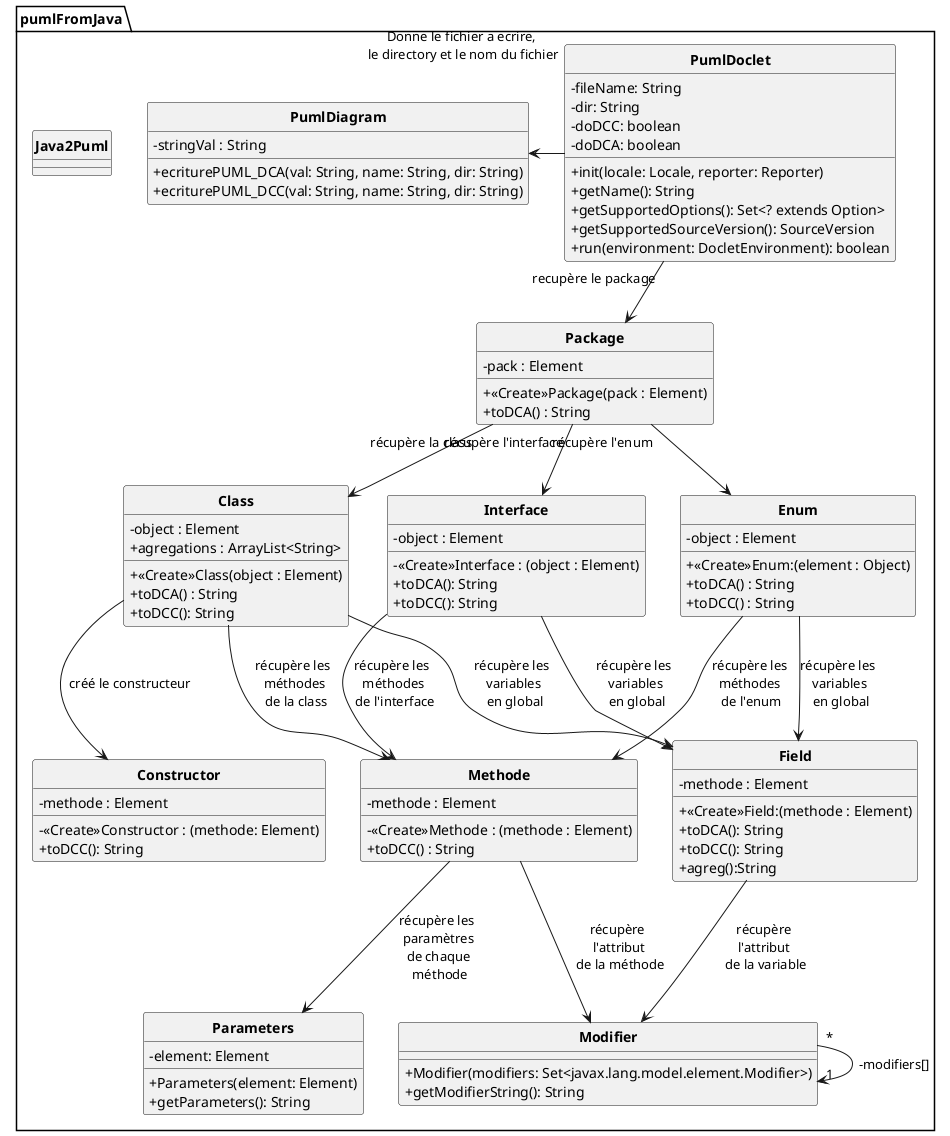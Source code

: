 @startuml
'https://plantuml.com/sequence-diagram

skinparam classAttributeIconSize 0
skinparam classFontStyle Bold
skinparam style strictuml

package pumlFromJava{
    class PumlDiagram{
        - stringVal : String
        + ecriturePUML_DCA(val: String, name: String, dir: String)
        + ecriturePUML_DCC(val: String, name: String, dir: String)
    }

    class Java2Puml{

    }
    class PumlDoclet {
        - fileName: String
        - dir: String
        - doDCC: boolean
        - doDCA: boolean

        + init(locale: Locale, reporter: Reporter)
        + getName(): String
        + getSupportedOptions(): Set<? extends Option>
        + getSupportedSourceVersion(): SourceVersion
        + run(environment: DocletEnvironment): boolean
    }


    class Package{
        -pack : Element
        +<<Create>>Package(pack : Element)
        +toDCA() : String
    }

    class Class{
        -object : Element
        +agregations : ArrayList<String>
        +<<Create>>Class(object : Element)
        +toDCA() : String
        +toDCC(): String

    }

    class Field{
        -methode : Element
        +<<Create>>Field:(methode : Element)
        +toDCA(): String
        +toDCC(): String
        +agreg():String

    }

    class Enum{
        -object : Element
        +<<Create>>Enum:(element : Object)
        +toDCA() : String
        +toDCC() : String

    }

    class Interface{
        -object : Element
        -<<Create>>Interface : (object : Element)
        +toDCA(): String
        +toDCC(): String
    }

    class Constructor{
        -methode : Element
        -<<Create>>Constructor : (methode: Element)
        +toDCC(): String

    }

    class Methode{
        -methode : Element
        -<<Create>>Methode : (methode : Element)
        +toDCC() : String

    }

    class Modifier {
             + Modifier(modifiers: Set<javax.lang.model.element.Modifier>)
             + getModifierString(): String
        }

    class Parameters {
        - element: Element

        + Parameters(element: Element)
        + getParameters(): String
    }

PumlDoclet "recupère le package" --> Package

Package "récupère la class" --> Class
Package "récupère l'interface" --> Interface
Package "récupère l'enum" --> Enum

Class  --> Field : récupère les \nvariables\n en global
Interface  --> Field : récupère les \nvariables\n en global
Enum  --> Field : récupère les \nvariables\n en global

PumlDoclet "Donne le fichier a ecrire,\n le directory et le nom du fichier" ---l-> PumlDiagram
Class --> Constructor : créé le constructeur

Interface --> Methode : récupère les \nméthodes\n de l'interface
Class --> Methode : récupère les \nméthodes\n de la class
Enum --> Methode : récupère les \nméthodes \nde l'enum

Methode --> Parameters : récupère les \nparamètres\nde chaque\n méthode
Methode --> Modifier : récupère \nl'attribut\n de la méthode
Field --> Modifier : récupère \nl'attribut \nde la variable

Modifier "*"-->"1" Modifier : -modifiers[]
}



@enduml